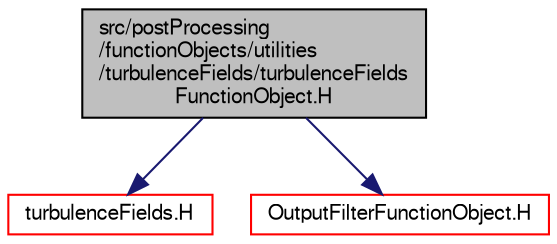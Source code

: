 digraph "src/postProcessing/functionObjects/utilities/turbulenceFields/turbulenceFieldsFunctionObject.H"
{
  bgcolor="transparent";
  edge [fontname="FreeSans",fontsize="10",labelfontname="FreeSans",labelfontsize="10"];
  node [fontname="FreeSans",fontsize="10",shape=record];
  Node0 [label="src/postProcessing\l/functionObjects/utilities\l/turbulenceFields/turbulenceFields\lFunctionObject.H",height=0.2,width=0.4,color="black", fillcolor="grey75", style="filled", fontcolor="black"];
  Node0 -> Node1 [color="midnightblue",fontsize="10",style="solid",fontname="FreeSans"];
  Node1 [label="turbulenceFields.H",height=0.2,width=0.4,color="red",URL="$a13871.html"];
  Node0 -> Node86 [color="midnightblue",fontsize="10",style="solid",fontname="FreeSans"];
  Node86 [label="OutputFilterFunctionObject.H",height=0.2,width=0.4,color="red",URL="$a08975.html"];
}
